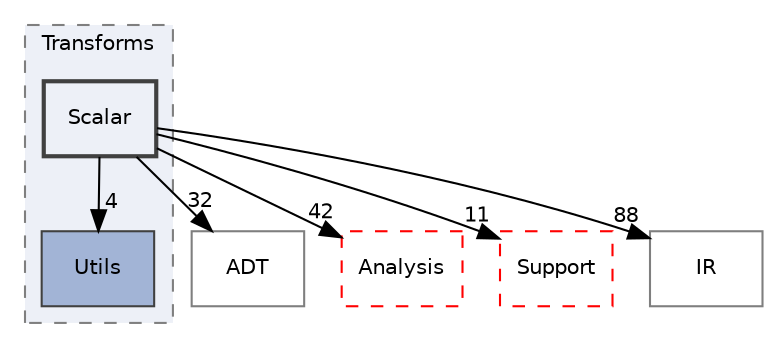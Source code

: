 digraph "include/llvm/Transforms/Scalar"
{
 // LATEX_PDF_SIZE
  bgcolor="transparent";
  edge [fontname="Helvetica",fontsize="10",labelfontname="Helvetica",labelfontsize="10"];
  node [fontname="Helvetica",fontsize="10",shape="box"];
  compound=true
  subgraph clusterdir_5625ec55672b6ae9c183a884d9f7b761 {
    graph [ bgcolor="#edf0f7", pencolor="grey50", style="filled,dashed,", label="Transforms", fontname="Helvetica", fontsize="10", URL="dir_5625ec55672b6ae9c183a884d9f7b761.html"]
  dir_b9426ba341d3aa182dc36932de89e798 [label="Utils", style="filled,", fillcolor="#a2b4d6", color="grey25", URL="dir_b9426ba341d3aa182dc36932de89e798.html"];
  dir_a69686425b3d2a1ff3a5fbf5416fab85 [label="Scalar", style="filled,bold,", fillcolor="#edf0f7", color="grey25", URL="dir_a69686425b3d2a1ff3a5fbf5416fab85.html"];
  }
  dir_32453792af2ba70c54e3ccae3a790d1b [label="ADT", style="", fillcolor="#edf0f7", color="grey50", URL="dir_32453792af2ba70c54e3ccae3a790d1b.html"];
  dir_97cdd6ae7e6843add574fb55e792badd [label="Analysis", style="dashed,", fillcolor="#edf0f7", color="red", URL="dir_97cdd6ae7e6843add574fb55e792badd.html"];
  dir_ae1e398ac700924fa434b51c248a5531 [label="Support", style="dashed,", fillcolor="#edf0f7", color="red", URL="dir_ae1e398ac700924fa434b51c248a5531.html"];
  dir_c3e93f23a4a31c717998b98ce143b7c0 [label="IR", style="", fillcolor="#edf0f7", color="grey50", URL="dir_c3e93f23a4a31c717998b98ce143b7c0.html"];
  dir_a69686425b3d2a1ff3a5fbf5416fab85->dir_32453792af2ba70c54e3ccae3a790d1b [headlabel="32", labeldistance=1.5 headhref="dir_000175_000001.html"];
  dir_a69686425b3d2a1ff3a5fbf5416fab85->dir_97cdd6ae7e6843add574fb55e792badd [headlabel="42", labeldistance=1.5 headhref="dir_000175_000005.html"];
  dir_a69686425b3d2a1ff3a5fbf5416fab85->dir_ae1e398ac700924fa434b51c248a5531 [headlabel="11", labeldistance=1.5 headhref="dir_000175_000182.html"];
  dir_a69686425b3d2a1ff3a5fbf5416fab85->dir_b9426ba341d3aa182dc36932de89e798 [headlabel="4", labeldistance=1.5 headhref="dir_000175_000224.html"];
  dir_a69686425b3d2a1ff3a5fbf5416fab85->dir_c3e93f23a4a31c717998b98ce143b7c0 [headlabel="88", labeldistance=1.5 headhref="dir_000175_000091.html"];
}
